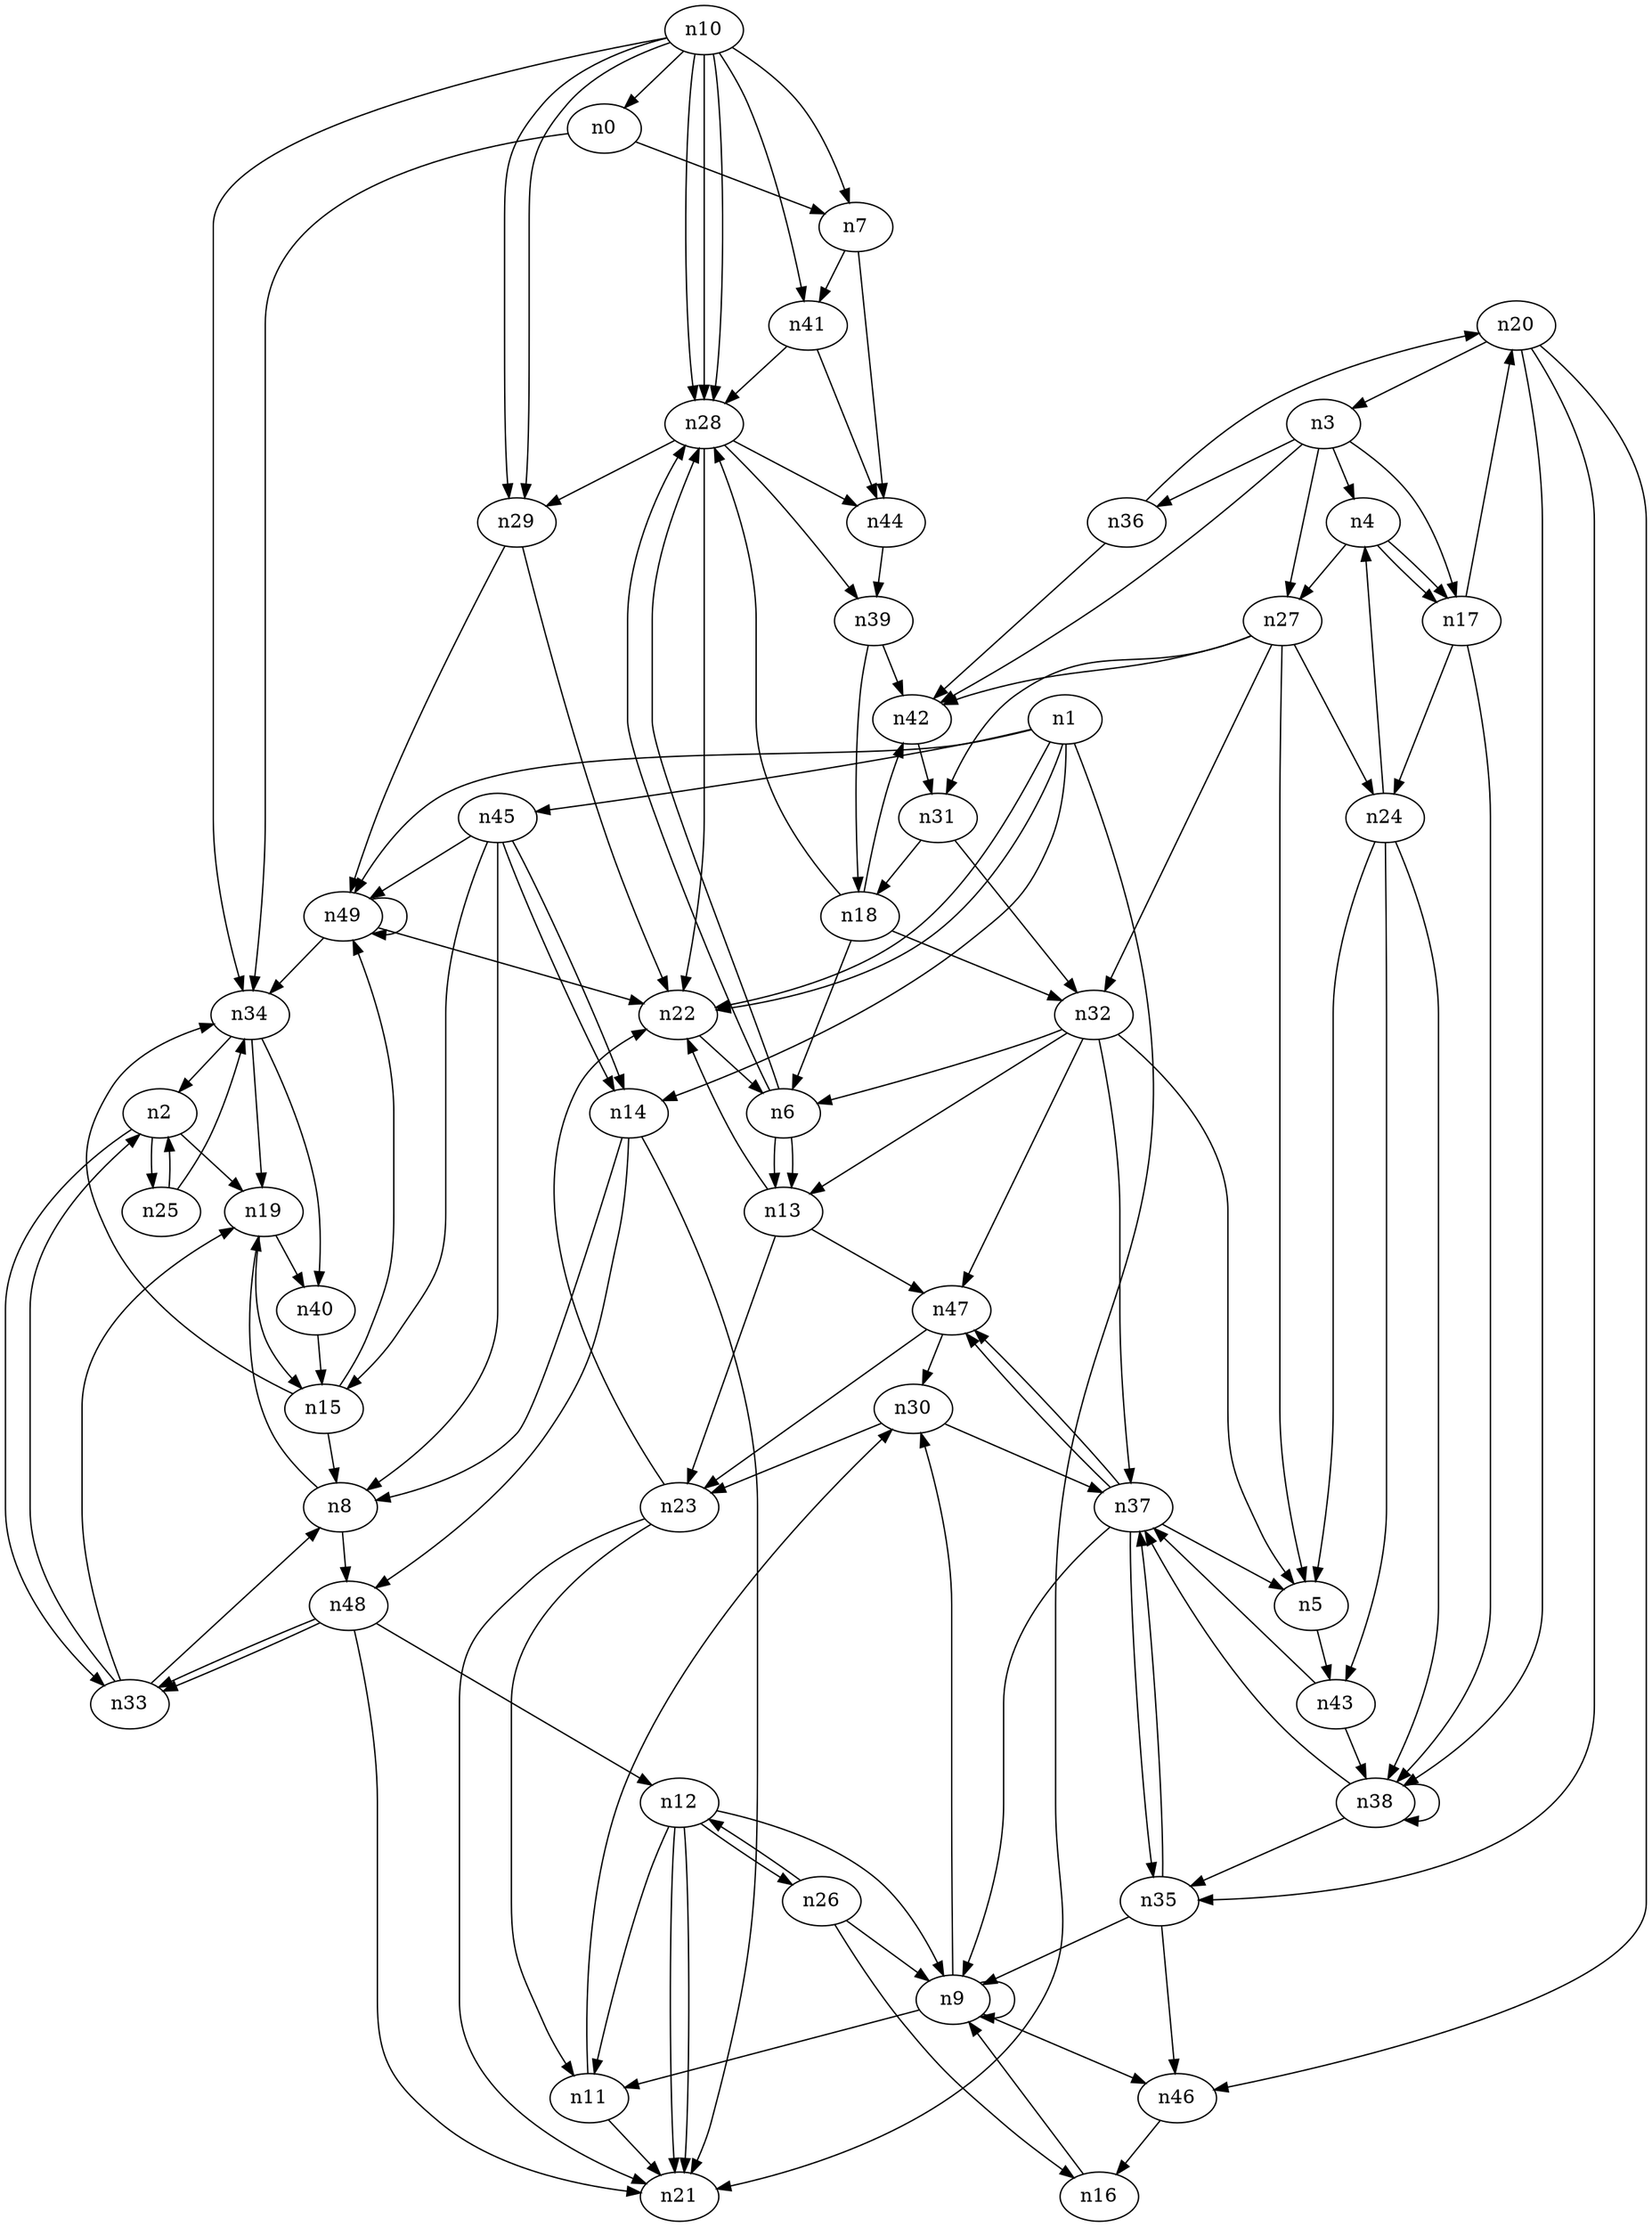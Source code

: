 digraph G {
n0 -> n7
n0 -> n34
n1 -> n14
n1 -> n45
n1 -> n21
n1 -> n22
n1 -> n22
n1 -> n49
n2 -> n19
n2 -> n25
n2 -> n33
n3 -> n4
n3 -> n17
n3 -> n27
n3 -> n36
n3 -> n42
n4 -> n17
n4 -> n17
n4 -> n27
n5 -> n43
n6 -> n13
n6 -> n13
n6 -> n28
n6 -> n28
n7 -> n41
n7 -> n44
n8 -> n19
n8 -> n48
n9 -> n9
n9 -> n11
n9 -> n30
n9 -> n46
n10 -> n0
n10 -> n7
n10 -> n28
n10 -> n28
n10 -> n28
n10 -> n29
n10 -> n29
n10 -> n34
n10 -> n41
n11 -> n21
n11 -> n30
n12 -> n9
n12 -> n11
n12 -> n21
n12 -> n21
n12 -> n26
n13 -> n22
n13 -> n23
n13 -> n47
n14 -> n8
n14 -> n21
n14 -> n48
n15 -> n8
n15 -> n34
n15 -> n49
n16 -> n9
n17 -> n20
n17 -> n24
n17 -> n38
n18 -> n6
n18 -> n28
n18 -> n32
n18 -> n42
n19 -> n15
n19 -> n40
n20 -> n3
n20 -> n35
n20 -> n38
n20 -> n46
n22 -> n6
n23 -> n11
n23 -> n21
n23 -> n22
n24 -> n4
n24 -> n5
n24 -> n38
n24 -> n43
n25 -> n2
n25 -> n34
n26 -> n9
n26 -> n12
n26 -> n16
n27 -> n5
n27 -> n24
n27 -> n32
n27 -> n31
n27 -> n42
n28 -> n22
n28 -> n29
n28 -> n39
n28 -> n44
n29 -> n22
n29 -> n49
n30 -> n23
n30 -> n37
n31 -> n18
n31 -> n32
n32 -> n5
n32 -> n6
n32 -> n13
n32 -> n37
n32 -> n47
n33 -> n2
n33 -> n8
n33 -> n19
n34 -> n2 
n34 -> n19
n34 -> n40
n35 -> n9
n35 -> n37
n35 -> n46
n36 -> n20
n36 -> n42
n37 -> n5
n37 -> n9
n37 -> n35
n37 -> n47
n37 -> n47
n38 -> n35
n38 -> n37
n38 -> n38
n39 -> n18
n39 -> n42
n40 -> n15
n41 -> n28
n41 -> n44
n42 -> n31
n43 -> n37
n43 -> n38
n44 -> n39
n45 -> n8
n45 -> n14
n45 -> n14
n45 -> n15
n45 -> n49
n46 -> n16
n47 -> n23
n47 -> n30
n48 -> n12
n48 -> n21
n48 -> n33
n48 -> n33
n49 -> n34
n49 -> n22
n49 -> n49
}
